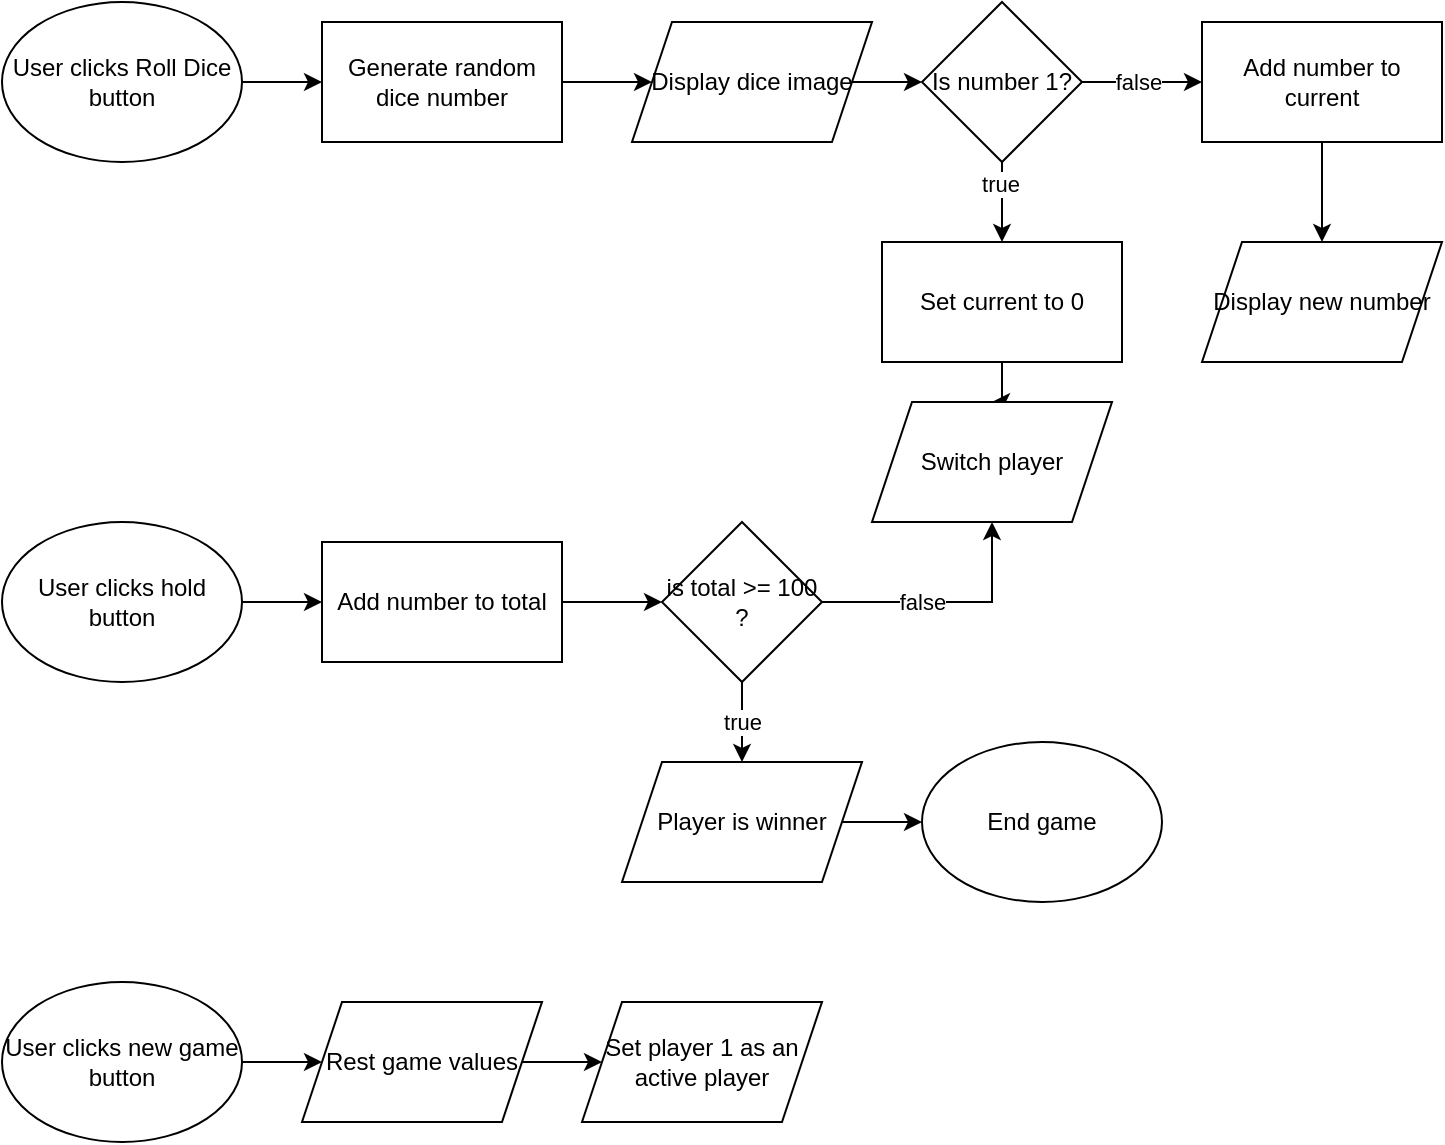 <mxfile version="24.7.8">
  <diagram name="Page-1" id="LDDkWSF39Ryz43NaUFcQ">
    <mxGraphModel dx="1032" dy="501" grid="1" gridSize="10" guides="1" tooltips="1" connect="1" arrows="1" fold="1" page="1" pageScale="1" pageWidth="850" pageHeight="1100" math="0" shadow="0">
      <root>
        <mxCell id="0" />
        <mxCell id="1" parent="0" />
        <mxCell id="ULBYeg4M29LlsIn-DHr_-3" value="" style="edgeStyle=orthogonalEdgeStyle;rounded=0;orthogonalLoop=1;jettySize=auto;html=1;" parent="1" source="ULBYeg4M29LlsIn-DHr_-1" target="ULBYeg4M29LlsIn-DHr_-2" edge="1">
          <mxGeometry relative="1" as="geometry" />
        </mxCell>
        <mxCell id="ULBYeg4M29LlsIn-DHr_-1" value="User clicks Roll Dice button" style="ellipse;whiteSpace=wrap;html=1;" parent="1" vertex="1">
          <mxGeometry x="50" y="60" width="120" height="80" as="geometry" />
        </mxCell>
        <mxCell id="ULBYeg4M29LlsIn-DHr_-5" style="edgeStyle=orthogonalEdgeStyle;rounded=0;orthogonalLoop=1;jettySize=auto;html=1;exitX=1;exitY=0.5;exitDx=0;exitDy=0;entryX=0;entryY=0.5;entryDx=0;entryDy=0;" parent="1" source="ULBYeg4M29LlsIn-DHr_-2" target="ULBYeg4M29LlsIn-DHr_-4" edge="1">
          <mxGeometry relative="1" as="geometry" />
        </mxCell>
        <mxCell id="ULBYeg4M29LlsIn-DHr_-2" value="Generate random dice number" style="whiteSpace=wrap;html=1;" parent="1" vertex="1">
          <mxGeometry x="210" y="70" width="120" height="60" as="geometry" />
        </mxCell>
        <mxCell id="ULBYeg4M29LlsIn-DHr_-7" value="" style="edgeStyle=orthogonalEdgeStyle;rounded=0;orthogonalLoop=1;jettySize=auto;html=1;" parent="1" source="ULBYeg4M29LlsIn-DHr_-4" target="ULBYeg4M29LlsIn-DHr_-6" edge="1">
          <mxGeometry relative="1" as="geometry" />
        </mxCell>
        <mxCell id="ULBYeg4M29LlsIn-DHr_-4" value="Display dice image" style="shape=parallelogram;perimeter=parallelogramPerimeter;whiteSpace=wrap;html=1;fixedSize=1;" parent="1" vertex="1">
          <mxGeometry x="365" y="70" width="120" height="60" as="geometry" />
        </mxCell>
        <mxCell id="ULBYeg4M29LlsIn-DHr_-9" value="" style="edgeStyle=orthogonalEdgeStyle;rounded=0;orthogonalLoop=1;jettySize=auto;html=1;" parent="1" source="ULBYeg4M29LlsIn-DHr_-6" target="ULBYeg4M29LlsIn-DHr_-8" edge="1">
          <mxGeometry relative="1" as="geometry" />
        </mxCell>
        <mxCell id="ULBYeg4M29LlsIn-DHr_-10" value="false" style="edgeLabel;html=1;align=center;verticalAlign=middle;resizable=0;points=[];" parent="ULBYeg4M29LlsIn-DHr_-9" vertex="1" connectable="0">
          <mxGeometry x="-0.407" relative="1" as="geometry">
            <mxPoint x="10" as="offset" />
          </mxGeometry>
        </mxCell>
        <mxCell id="ULBYeg4M29LlsIn-DHr_-12" value="" style="edgeStyle=orthogonalEdgeStyle;rounded=0;orthogonalLoop=1;jettySize=auto;html=1;" parent="1" source="ULBYeg4M29LlsIn-DHr_-6" target="ULBYeg4M29LlsIn-DHr_-11" edge="1">
          <mxGeometry relative="1" as="geometry" />
        </mxCell>
        <mxCell id="ULBYeg4M29LlsIn-DHr_-13" value="true" style="edgeLabel;html=1;align=center;verticalAlign=middle;resizable=0;points=[];" parent="ULBYeg4M29LlsIn-DHr_-12" vertex="1" connectable="0">
          <mxGeometry x="-0.455" y="-1" relative="1" as="geometry">
            <mxPoint as="offset" />
          </mxGeometry>
        </mxCell>
        <mxCell id="ULBYeg4M29LlsIn-DHr_-6" value="Is number 1?" style="rhombus;whiteSpace=wrap;html=1;" parent="1" vertex="1">
          <mxGeometry x="510" y="60" width="80" height="80" as="geometry" />
        </mxCell>
        <mxCell id="ULBYeg4M29LlsIn-DHr_-36" value="" style="edgeStyle=orthogonalEdgeStyle;rounded=0;orthogonalLoop=1;jettySize=auto;html=1;" parent="1" source="ULBYeg4M29LlsIn-DHr_-8" target="ULBYeg4M29LlsIn-DHr_-35" edge="1">
          <mxGeometry relative="1" as="geometry" />
        </mxCell>
        <mxCell id="ULBYeg4M29LlsIn-DHr_-8" value="Add number to current" style="whiteSpace=wrap;html=1;" parent="1" vertex="1">
          <mxGeometry x="650" y="70" width="120" height="60" as="geometry" />
        </mxCell>
        <mxCell id="ULBYeg4M29LlsIn-DHr_-15" value="" style="edgeStyle=orthogonalEdgeStyle;rounded=0;orthogonalLoop=1;jettySize=auto;html=1;" parent="1" source="ULBYeg4M29LlsIn-DHr_-11" target="ULBYeg4M29LlsIn-DHr_-14" edge="1">
          <mxGeometry relative="1" as="geometry" />
        </mxCell>
        <mxCell id="ULBYeg4M29LlsIn-DHr_-11" value="Set current to 0" style="whiteSpace=wrap;html=1;" parent="1" vertex="1">
          <mxGeometry x="490" y="180" width="120" height="60" as="geometry" />
        </mxCell>
        <mxCell id="ULBYeg4M29LlsIn-DHr_-14" value="Switch player" style="shape=parallelogram;perimeter=parallelogramPerimeter;whiteSpace=wrap;html=1;fixedSize=1;" parent="1" vertex="1">
          <mxGeometry x="485" y="260" width="120" height="60" as="geometry" />
        </mxCell>
        <mxCell id="ULBYeg4M29LlsIn-DHr_-20" value="" style="edgeStyle=orthogonalEdgeStyle;rounded=0;orthogonalLoop=1;jettySize=auto;html=1;" parent="1" source="ULBYeg4M29LlsIn-DHr_-16" target="ULBYeg4M29LlsIn-DHr_-19" edge="1">
          <mxGeometry relative="1" as="geometry" />
        </mxCell>
        <mxCell id="ULBYeg4M29LlsIn-DHr_-16" value="User clicks hold button" style="ellipse;whiteSpace=wrap;html=1;" parent="1" vertex="1">
          <mxGeometry x="50" y="320" width="120" height="80" as="geometry" />
        </mxCell>
        <mxCell id="ULBYeg4M29LlsIn-DHr_-22" value="" style="edgeStyle=orthogonalEdgeStyle;rounded=0;orthogonalLoop=1;jettySize=auto;html=1;" parent="1" source="ULBYeg4M29LlsIn-DHr_-19" target="ULBYeg4M29LlsIn-DHr_-21" edge="1">
          <mxGeometry relative="1" as="geometry" />
        </mxCell>
        <mxCell id="ULBYeg4M29LlsIn-DHr_-19" value="Add number to total" style="whiteSpace=wrap;html=1;" parent="1" vertex="1">
          <mxGeometry x="210" y="330" width="120" height="60" as="geometry" />
        </mxCell>
        <mxCell id="ULBYeg4M29LlsIn-DHr_-24" value="" style="edgeStyle=orthogonalEdgeStyle;rounded=0;orthogonalLoop=1;jettySize=auto;html=1;" parent="1" source="ULBYeg4M29LlsIn-DHr_-21" target="ULBYeg4M29LlsIn-DHr_-23" edge="1">
          <mxGeometry relative="1" as="geometry" />
        </mxCell>
        <mxCell id="ULBYeg4M29LlsIn-DHr_-29" value="true" style="edgeLabel;html=1;align=center;verticalAlign=middle;resizable=0;points=[];" parent="ULBYeg4M29LlsIn-DHr_-24" vertex="1" connectable="0">
          <mxGeometry x="0.562" y="-2" relative="1" as="geometry">
            <mxPoint x="2" y="-11" as="offset" />
          </mxGeometry>
        </mxCell>
        <mxCell id="ULBYeg4M29LlsIn-DHr_-28" value="" style="edgeStyle=orthogonalEdgeStyle;rounded=0;orthogonalLoop=1;jettySize=auto;html=1;entryX=0.5;entryY=1;entryDx=0;entryDy=0;" parent="1" source="ULBYeg4M29LlsIn-DHr_-21" target="ULBYeg4M29LlsIn-DHr_-14" edge="1">
          <mxGeometry relative="1" as="geometry">
            <mxPoint x="600" y="390" as="targetPoint" />
          </mxGeometry>
        </mxCell>
        <mxCell id="ULBYeg4M29LlsIn-DHr_-30" value="false" style="edgeLabel;html=1;align=center;verticalAlign=middle;resizable=0;points=[];" parent="ULBYeg4M29LlsIn-DHr_-28" vertex="1" connectable="0">
          <mxGeometry x="-0.197" relative="1" as="geometry">
            <mxPoint as="offset" />
          </mxGeometry>
        </mxCell>
        <mxCell id="ULBYeg4M29LlsIn-DHr_-21" value="is total &amp;gt;= 100 ?" style="rhombus;whiteSpace=wrap;html=1;" parent="1" vertex="1">
          <mxGeometry x="380" y="320" width="80" height="80" as="geometry" />
        </mxCell>
        <mxCell id="ULBYeg4M29LlsIn-DHr_-40" style="edgeStyle=orthogonalEdgeStyle;rounded=0;orthogonalLoop=1;jettySize=auto;html=1;exitX=1;exitY=0.5;exitDx=0;exitDy=0;entryX=0;entryY=0.5;entryDx=0;entryDy=0;" parent="1" source="ULBYeg4M29LlsIn-DHr_-23" target="ULBYeg4M29LlsIn-DHr_-39" edge="1">
          <mxGeometry relative="1" as="geometry" />
        </mxCell>
        <mxCell id="ULBYeg4M29LlsIn-DHr_-23" value="Player is winner" style="shape=parallelogram;perimeter=parallelogramPerimeter;whiteSpace=wrap;html=1;fixedSize=1;" parent="1" vertex="1">
          <mxGeometry x="360" y="440" width="120" height="60" as="geometry" />
        </mxCell>
        <mxCell id="ULBYeg4M29LlsIn-DHr_-33" style="edgeStyle=orthogonalEdgeStyle;rounded=0;orthogonalLoop=1;jettySize=auto;html=1;exitX=1;exitY=0.5;exitDx=0;exitDy=0;entryX=0;entryY=0.5;entryDx=0;entryDy=0;" parent="1" source="ULBYeg4M29LlsIn-DHr_-31" target="ULBYeg4M29LlsIn-DHr_-32" edge="1">
          <mxGeometry relative="1" as="geometry" />
        </mxCell>
        <mxCell id="ULBYeg4M29LlsIn-DHr_-31" value="User clicks new game button" style="ellipse;whiteSpace=wrap;html=1;" parent="1" vertex="1">
          <mxGeometry x="50" y="550" width="120" height="80" as="geometry" />
        </mxCell>
        <mxCell id="ULBYeg4M29LlsIn-DHr_-38" value="" style="edgeStyle=orthogonalEdgeStyle;rounded=0;orthogonalLoop=1;jettySize=auto;html=1;" parent="1" source="ULBYeg4M29LlsIn-DHr_-32" target="ULBYeg4M29LlsIn-DHr_-37" edge="1">
          <mxGeometry relative="1" as="geometry" />
        </mxCell>
        <mxCell id="ULBYeg4M29LlsIn-DHr_-32" value="Rest game values" style="shape=parallelogram;perimeter=parallelogramPerimeter;whiteSpace=wrap;html=1;fixedSize=1;" parent="1" vertex="1">
          <mxGeometry x="200" y="560" width="120" height="60" as="geometry" />
        </mxCell>
        <mxCell id="ULBYeg4M29LlsIn-DHr_-35" value="Display new number" style="shape=parallelogram;perimeter=parallelogramPerimeter;whiteSpace=wrap;html=1;fixedSize=1;" parent="1" vertex="1">
          <mxGeometry x="650" y="180" width="120" height="60" as="geometry" />
        </mxCell>
        <mxCell id="ULBYeg4M29LlsIn-DHr_-37" value="Set player 1 as an active player" style="shape=parallelogram;perimeter=parallelogramPerimeter;whiteSpace=wrap;html=1;fixedSize=1;" parent="1" vertex="1">
          <mxGeometry x="340" y="560" width="120" height="60" as="geometry" />
        </mxCell>
        <mxCell id="ULBYeg4M29LlsIn-DHr_-39" value="End game" style="ellipse;whiteSpace=wrap;html=1;" parent="1" vertex="1">
          <mxGeometry x="510" y="430" width="120" height="80" as="geometry" />
        </mxCell>
      </root>
    </mxGraphModel>
  </diagram>
</mxfile>
